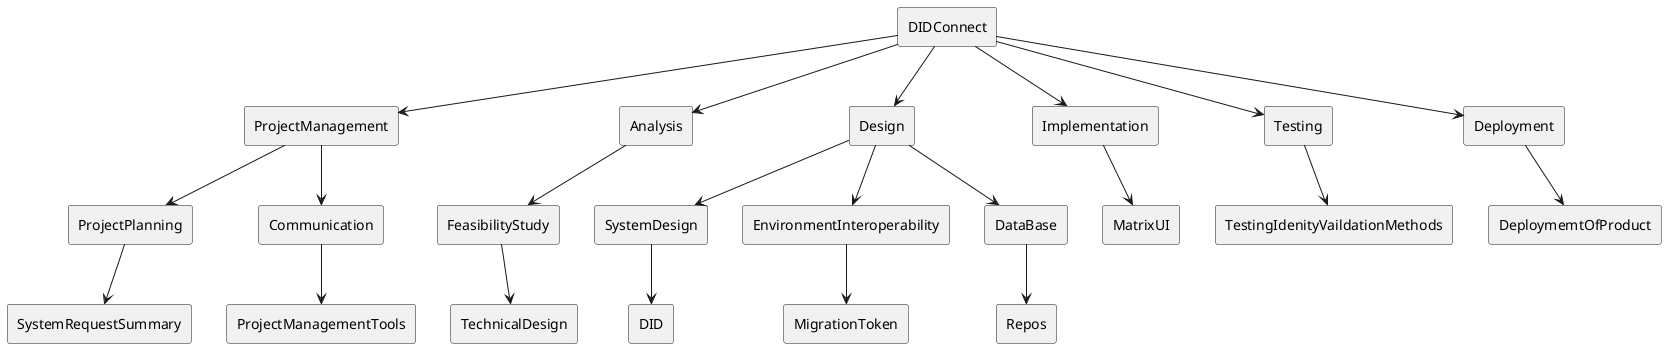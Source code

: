@startuml
RECTANGLE  DIDConnect {
  }
   RECTANGLE ProjectManagement {
  }
   RECTANGLE Analysis {
  }
   RECTANGLE Design {
  }
   RECTANGLE Implementation {
  }   
  RECTANGLE Testing {
  }
   RECTANGLE Deployment {
  }


  RECTANGLE ProjectPlanning {
   
  }
  RECTANGLE Communication{
 
  }
  RECTANGLE FeasibilityStudy {
  }

  RECTANGLE SystemDesign {  
  }
  RECTANGLE EnvironmentInteroperability {

  }
RECTANGLE  DataBase {

  }
RECTANGLE MatrixUI {

  }
RECTANGLE TestingIdenityVaildationMethods{

  }
RECTANGLE DeploymemtOfProduct{

  }
RECTANGLE MigrationToken{

  }
RECTANGLE EnvironmentInteroperability{

  }
RECTANGLE DID{

  }
RECTANGLE Repos {

  }
 RECTANGLE SystemRequestSummary {

  }
RECTANGLE ProjectManagementTools {

  }
RECTANGLE TechnicalDesign {

  }





DIDConnect -->  ProjectManagement
DIDConnect --> Analysis
DIDConnect --> Design
DIDConnect --> Implementation
DIDConnect --> Testing
DIDConnect --> Deployment
ProjectManagement --> ProjectPlanning
ProjectManagement --> Communication
Analysis --> FeasibilityStudy
ProjectPlanning --> SystemRequestSummary
Communication --> ProjectManagementTools
FeasibilityStudy --> TechnicalDesign
Design --> SystemDesign
Design --> EnvironmentInteroperability
Design --> DataBase 
SystemDesign --> DID
DataBase --> Repos
EnvironmentInteroperability --> MigrationToken
Implementation --> MatrixUI
Testing --> TestingIdenityVaildationMethods
Deployment --> DeploymemtOfProduct
@enduml